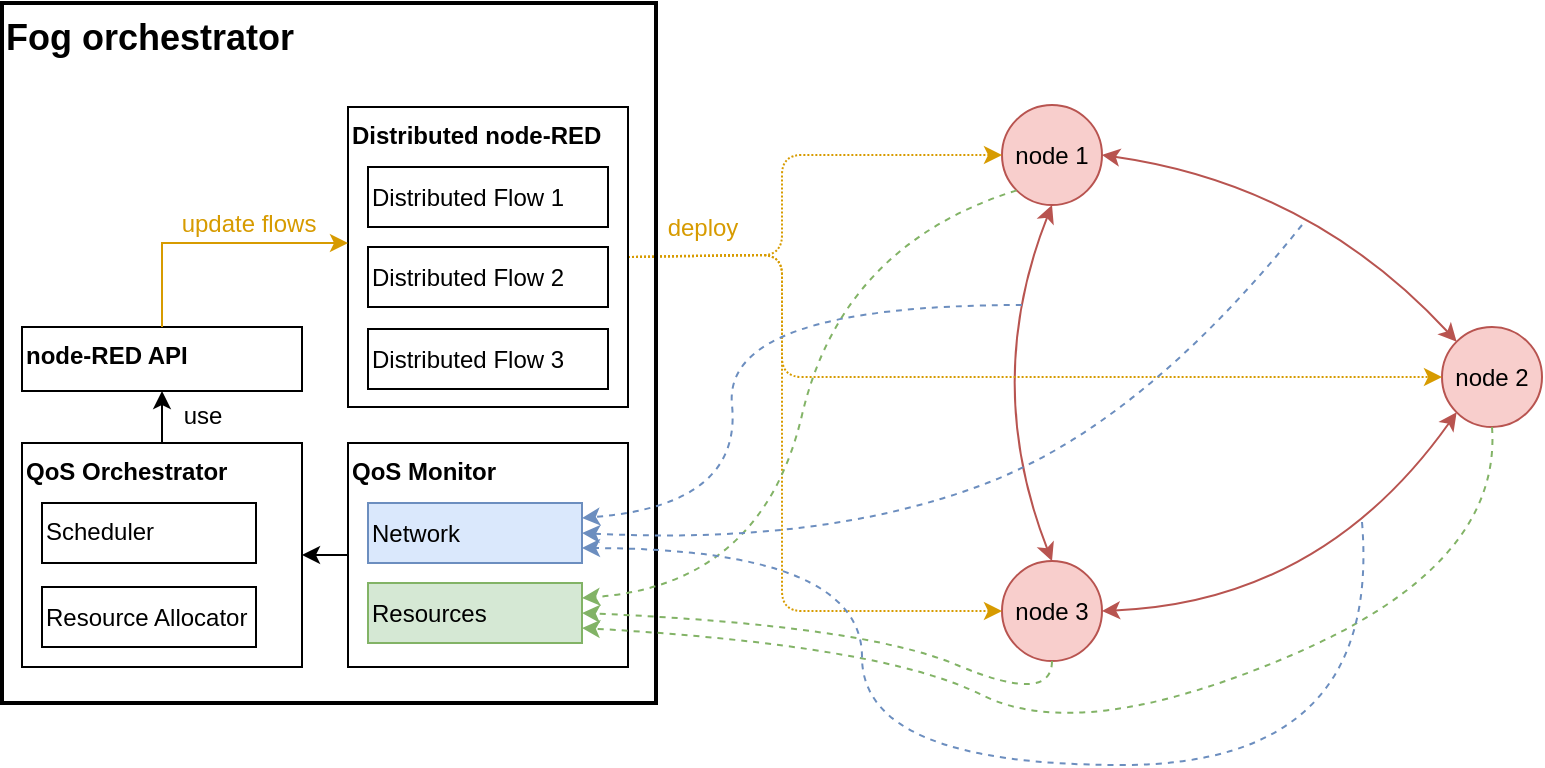 <mxfile version="11.1.4" type="device"><diagram id="6UgImsz74FXzRa06rZt3" name="Fog orchestrator"><mxGraphModel dx="946" dy="682" grid="1" gridSize="10" guides="1" tooltips="1" connect="1" arrows="1" fold="1" page="1" pageScale="1" pageWidth="1169" pageHeight="827" math="0" shadow="0"><root><mxCell id="0"/><mxCell id="1" parent="0"/><mxCell id="VMrcielvxoTU7WFkx7Qv-7" value="node 1" style="ellipse;whiteSpace=wrap;html=1;aspect=fixed;align=center;fillColor=#f8cecc;strokeColor=#b85450;" parent="1" vertex="1"><mxGeometry x="530" y="81.5" width="50" height="50" as="geometry"/></mxCell><mxCell id="VMrcielvxoTU7WFkx7Qv-8" value="node 2" style="ellipse;whiteSpace=wrap;html=1;aspect=fixed;align=center;fillColor=#f8cecc;strokeColor=#b85450;" parent="1" vertex="1"><mxGeometry x="750" y="192.5" width="50" height="50" as="geometry"/></mxCell><mxCell id="VMrcielvxoTU7WFkx7Qv-9" value="node 3" style="ellipse;whiteSpace=wrap;html=1;aspect=fixed;align=center;fillColor=#f8cecc;strokeColor=#b85450;" parent="1" vertex="1"><mxGeometry x="530" y="309.5" width="50" height="50" as="geometry"/></mxCell><mxCell id="lW8zzkXHXAuDUDG9wMzd-1" value="" style="endArrow=classic;startArrow=classic;html=1;exitX=1;exitY=0.5;exitDx=0;exitDy=0;entryX=0;entryY=0;entryDx=0;entryDy=0;curved=1;fillColor=#f8cecc;strokeColor=#b85450;" parent="1" source="VMrcielvxoTU7WFkx7Qv-7" target="VMrcielvxoTU7WFkx7Qv-8" edge="1"><mxGeometry width="50" height="50" relative="1" as="geometry"><mxPoint x="655" y="141.5" as="sourcePoint"/><mxPoint x="705" y="91.5" as="targetPoint"/><Array as="points"><mxPoint x="685" y="121.5"/></Array></mxGeometry></mxCell><mxCell id="lW8zzkXHXAuDUDG9wMzd-3" value="" style="endArrow=classic;startArrow=classic;html=1;exitX=0.5;exitY=1;exitDx=0;exitDy=0;entryX=0.5;entryY=0;entryDx=0;entryDy=0;curved=1;fillColor=#f8cecc;strokeColor=#b85450;" parent="1" source="VMrcielvxoTU7WFkx7Qv-7" target="VMrcielvxoTU7WFkx7Qv-9" edge="1"><mxGeometry width="50" height="50" relative="1" as="geometry"><mxPoint x="625" y="136.5" as="sourcePoint"/><mxPoint x="702" y="194.5" as="targetPoint"/><Array as="points"><mxPoint x="520" y="220"/></Array></mxGeometry></mxCell><mxCell id="lW8zzkXHXAuDUDG9wMzd-4" value="" style="endArrow=classic;startArrow=classic;html=1;exitX=1;exitY=0.5;exitDx=0;exitDy=0;entryX=0;entryY=1;entryDx=0;entryDy=0;curved=1;fillColor=#f8cecc;strokeColor=#b85450;" parent="1" source="VMrcielvxoTU7WFkx7Qv-9" target="VMrcielvxoTU7WFkx7Qv-8" edge="1"><mxGeometry width="50" height="50" relative="1" as="geometry"><mxPoint x="629" y="248.5" as="sourcePoint"/><mxPoint x="731" y="293.5" as="targetPoint"/><Array as="points"><mxPoint x="690" y="330"/></Array></mxGeometry></mxCell><mxCell id="lW8zzkXHXAuDUDG9wMzd-23" value="" style="endArrow=classic;html=1;exitX=1;exitY=0.5;exitDx=0;exitDy=0;entryX=0;entryY=0.5;entryDx=0;entryDy=0;fillColor=#ffe6cc;strokeColor=#d79b00;dashed=1;dashPattern=1 1;" parent="1" source="VMrcielvxoTU7WFkx7Qv-10" target="VMrcielvxoTU7WFkx7Qv-7" edge="1"><mxGeometry width="50" height="50" relative="1" as="geometry"><mxPoint x="340" y="161.5" as="sourcePoint"/><mxPoint x="390" y="111.5" as="targetPoint"/><Array as="points"><mxPoint x="420" y="156.5"/><mxPoint x="420" y="106.5"/></Array></mxGeometry></mxCell><mxCell id="lW8zzkXHXAuDUDG9wMzd-26" value="&lt;font color=&quot;#d79b00&quot;&gt;deploy&lt;/font&gt;" style="text;html=1;resizable=0;points=[];align=center;verticalAlign=middle;labelBackgroundColor=#ffffff;" parent="lW8zzkXHXAuDUDG9wMzd-23" vertex="1" connectable="0"><mxGeometry x="-0.054" y="1" relative="1" as="geometry"><mxPoint x="-39" y="21" as="offset"/></mxGeometry></mxCell><mxCell id="lW8zzkXHXAuDUDG9wMzd-24" value="" style="endArrow=classic;html=1;entryX=0;entryY=0.5;entryDx=0;entryDy=0;fillColor=#ffe6cc;strokeColor=#d79b00;exitX=1;exitY=0.5;exitDx=0;exitDy=0;strokeWidth=1;dashed=1;dashPattern=1 1;" parent="1" source="VMrcielvxoTU7WFkx7Qv-10" target="VMrcielvxoTU7WFkx7Qv-8" edge="1"><mxGeometry width="50" height="50" relative="1" as="geometry"><mxPoint x="340" y="151.5" as="sourcePoint"/><mxPoint x="495.167" y="116.667" as="targetPoint"/><Array as="points"><mxPoint x="420" y="156.5"/><mxPoint x="420" y="217.5"/></Array></mxGeometry></mxCell><mxCell id="lW8zzkXHXAuDUDG9wMzd-25" value="" style="endArrow=classic;html=1;entryX=0;entryY=0.5;entryDx=0;entryDy=0;fillColor=#ffe6cc;strokeColor=#d79b00;strokeWidth=1;exitX=1;exitY=0.5;exitDx=0;exitDy=0;dashed=1;dashPattern=1 1;jumpSize=2;" parent="1" source="VMrcielvxoTU7WFkx7Qv-10" target="VMrcielvxoTU7WFkx7Qv-9" edge="1"><mxGeometry width="50" height="50" relative="1" as="geometry"><mxPoint x="350" y="181.5" as="sourcePoint"/><mxPoint x="715.167" y="227.5" as="targetPoint"/><Array as="points"><mxPoint x="390" y="156.5"/><mxPoint x="420" y="156.5"/><mxPoint x="420" y="334.5"/></Array></mxGeometry></mxCell><mxCell id="lW8zzkXHXAuDUDG9wMzd-38" value="Fog orchestrator" style="rounded=0;whiteSpace=wrap;html=1;shadow=0;comic=0;fillColor=none;fontSize=18;fontColor=#000000;align=left;container=1;fontStyle=1;verticalAlign=top;strokeWidth=2;" parent="1" vertex="1"><mxGeometry x="30" y="30.5" width="327" height="350" as="geometry"><mxRectangle x="20" y="450" width="50" height="40" as="alternateBounds"/></mxGeometry></mxCell><mxCell id="VMrcielvxoTU7WFkx7Qv-2" value="&lt;div style=&quot;text-align: left&quot;&gt;&lt;span&gt;QoS Orchestrator&lt;/span&gt;&lt;/div&gt;" style="rounded=0;whiteSpace=wrap;html=1;align=left;labelPosition=center;verticalLabelPosition=middle;verticalAlign=top;horizontal=1;container=1;fontStyle=1" parent="lW8zzkXHXAuDUDG9wMzd-38" vertex="1"><mxGeometry x="10" y="220" width="140" height="112" as="geometry"><mxRectangle x="10" y="460" width="100" height="20" as="alternateBounds"/></mxGeometry></mxCell><mxCell id="VMrcielvxoTU7WFkx7Qv-3" value="Scheduler" style="rounded=0;whiteSpace=wrap;html=1;align=left;verticalAlign=top;horizontal=1;" parent="VMrcielvxoTU7WFkx7Qv-2" vertex="1"><mxGeometry x="10" y="30" width="107" height="30" as="geometry"/></mxCell><mxCell id="VMrcielvxoTU7WFkx7Qv-4" value="Resource Allocator" style="rounded=0;whiteSpace=wrap;html=1;align=left;" parent="VMrcielvxoTU7WFkx7Qv-2" vertex="1"><mxGeometry x="10" y="72" width="107" height="30" as="geometry"/></mxCell><mxCell id="mely5iO501Z-QMfipat4-8" value="&lt;div style=&quot;text-align: left&quot;&gt;&lt;span&gt;QoS Monitor&lt;/span&gt;&lt;/div&gt;" style="rounded=0;whiteSpace=wrap;html=1;align=left;labelPosition=center;verticalLabelPosition=middle;verticalAlign=top;horizontal=1;container=1;fontStyle=1" parent="lW8zzkXHXAuDUDG9wMzd-38" vertex="1"><mxGeometry x="173" y="220" width="140" height="112" as="geometry"><mxRectangle x="193" y="248" width="100" height="20" as="alternateBounds"/></mxGeometry></mxCell><mxCell id="mely5iO501Z-QMfipat4-9" value="Network" style="rounded=0;whiteSpace=wrap;html=1;align=left;fillColor=#dae8fc;strokeColor=#6c8ebf;" parent="mely5iO501Z-QMfipat4-8" vertex="1"><mxGeometry x="10" y="30" width="107" height="30" as="geometry"/></mxCell><mxCell id="mely5iO501Z-QMfipat4-10" value="Resources" style="rounded=0;whiteSpace=wrap;html=1;align=left;fillColor=#d5e8d4;strokeColor=#82b366;" parent="mely5iO501Z-QMfipat4-8" vertex="1"><mxGeometry x="10" y="70" width="107" height="30" as="geometry"/></mxCell><mxCell id="mely5iO501Z-QMfipat4-11" style="edgeStyle=orthogonalEdgeStyle;rounded=0;orthogonalLoop=1;jettySize=auto;html=1;entryX=1;entryY=0.5;entryDx=0;entryDy=0;" parent="lW8zzkXHXAuDUDG9wMzd-38" source="mely5iO501Z-QMfipat4-8" target="VMrcielvxoTU7WFkx7Qv-2" edge="1"><mxGeometry relative="1" as="geometry"/></mxCell><mxCell id="VMrcielvxoTU7WFkx7Qv-5" value="node-RED API" style="rounded=0;whiteSpace=wrap;html=1;align=left;verticalAlign=top;fontStyle=1" parent="lW8zzkXHXAuDUDG9wMzd-38" vertex="1"><mxGeometry x="10" y="162" width="140" height="32" as="geometry"/></mxCell><mxCell id="VMrcielvxoTU7WFkx7Qv-14" style="edgeStyle=orthogonalEdgeStyle;rounded=0;orthogonalLoop=1;jettySize=auto;html=1;entryX=0.5;entryY=1;entryDx=0;entryDy=0;" parent="lW8zzkXHXAuDUDG9wMzd-38" source="VMrcielvxoTU7WFkx7Qv-2" target="VMrcielvxoTU7WFkx7Qv-5" edge="1"><mxGeometry relative="1" as="geometry"/></mxCell><mxCell id="lW8zzkXHXAuDUDG9wMzd-22" value="use" style="text;html=1;resizable=0;points=[];align=center;verticalAlign=middle;labelBackgroundColor=#ffffff;" parent="VMrcielvxoTU7WFkx7Qv-14" vertex="1" connectable="0"><mxGeometry x="0.058" y="-1" relative="1" as="geometry"><mxPoint x="21" y="-2" as="offset"/></mxGeometry></mxCell><mxCell id="VMrcielvxoTU7WFkx7Qv-10" value="Distributed node-RED" style="rounded=0;whiteSpace=wrap;html=1;align=left;verticalAlign=top;container=1;fontStyle=1;" parent="lW8zzkXHXAuDUDG9wMzd-38" vertex="1"><mxGeometry x="173" y="52" width="140" height="150" as="geometry"><mxRectangle x="173" y="52" width="150" height="20" as="alternateBounds"/></mxGeometry></mxCell><mxCell id="lW8zzkXHXAuDUDG9wMzd-35" value="Distributed Flow 1" style="rounded=0;whiteSpace=wrap;html=1;shadow=0;comic=0;fillColor=none;fontSize=12;fontColor=#000000;align=left;" parent="VMrcielvxoTU7WFkx7Qv-10" vertex="1"><mxGeometry x="10" y="30" width="120" height="30" as="geometry"/></mxCell><mxCell id="lW8zzkXHXAuDUDG9wMzd-36" value="Distributed Flow 2" style="rounded=0;whiteSpace=wrap;html=1;shadow=0;comic=0;fillColor=none;fontSize=12;fontColor=#000000;align=left;" parent="VMrcielvxoTU7WFkx7Qv-10" vertex="1"><mxGeometry x="10" y="70" width="120" height="30" as="geometry"/></mxCell><mxCell id="lW8zzkXHXAuDUDG9wMzd-37" value="Distributed Flow 3" style="rounded=0;whiteSpace=wrap;html=1;shadow=0;comic=0;fillColor=none;fontSize=12;fontColor=#000000;align=left;" parent="VMrcielvxoTU7WFkx7Qv-10" vertex="1"><mxGeometry x="10" y="111" width="120" height="30" as="geometry"/></mxCell><mxCell id="mely5iO501Z-QMfipat4-1" style="edgeStyle=orthogonalEdgeStyle;rounded=0;orthogonalLoop=1;jettySize=auto;html=1;fillColor=#ffe6cc;strokeColor=#d79b00;" parent="lW8zzkXHXAuDUDG9wMzd-38" source="VMrcielvxoTU7WFkx7Qv-5" target="VMrcielvxoTU7WFkx7Qv-10" edge="1"><mxGeometry relative="1" as="geometry"><Array as="points"><mxPoint x="80" y="120"/></Array></mxGeometry></mxCell><mxCell id="mely5iO501Z-QMfipat4-2" value="&lt;font color=&quot;#d79b00&quot;&gt;update flows&lt;/font&gt;" style="text;html=1;resizable=0;points=[];align=center;verticalAlign=middle;labelBackgroundColor=#ffffff;fontColor=#FFB570;" parent="mely5iO501Z-QMfipat4-1" vertex="1" connectable="0"><mxGeometry x="0.053" y="3" relative="1" as="geometry"><mxPoint x="14" y="-7" as="offset"/></mxGeometry></mxCell><mxCell id="lW8zzkXHXAuDUDG9wMzd-13" value="" style="endArrow=classic;html=1;dashed=1;exitX=0;exitY=1;exitDx=0;exitDy=0;entryX=1;entryY=0.25;entryDx=0;entryDy=0;curved=1;fillColor=#d5e8d4;strokeColor=#82b366;" parent="1" source="VMrcielvxoTU7WFkx7Qv-7" target="mely5iO501Z-QMfipat4-10" edge="1"><mxGeometry width="50" height="50" relative="1" as="geometry"><mxPoint x="400" y="281.5" as="sourcePoint"/><mxPoint x="450" y="231.5" as="targetPoint"/><Array as="points"><mxPoint x="450" y="151.5"/><mxPoint x="410" y="321.5"/></Array></mxGeometry></mxCell><mxCell id="lW8zzkXHXAuDUDG9wMzd-14" value="" style="endArrow=classic;html=1;dashed=1;exitX=0.5;exitY=1;exitDx=0;exitDy=0;entryX=1;entryY=0.5;entryDx=0;entryDy=0;curved=1;fillColor=#d5e8d4;strokeColor=#82b366;" parent="1" source="VMrcielvxoTU7WFkx7Qv-9" target="mely5iO501Z-QMfipat4-10" edge="1"><mxGeometry width="50" height="50" relative="1" as="geometry"><mxPoint x="537" y="154.5" as="sourcePoint"/><mxPoint x="323" y="444.5" as="targetPoint"/><Array as="points"><mxPoint x="555" y="381.5"/><mxPoint x="460" y="341.5"/></Array></mxGeometry></mxCell><mxCell id="lW8zzkXHXAuDUDG9wMzd-15" value="" style="endArrow=classic;html=1;dashed=1;exitX=0.5;exitY=1;exitDx=0;exitDy=0;entryX=1;entryY=0.75;entryDx=0;entryDy=0;curved=1;fillColor=#d5e8d4;strokeColor=#82b366;" parent="1" source="VMrcielvxoTU7WFkx7Qv-8" target="mely5iO501Z-QMfipat4-10" edge="1"><mxGeometry width="50" height="50" relative="1" as="geometry"><mxPoint x="537" y="285.5" as="sourcePoint"/><mxPoint x="323" y="444.5" as="targetPoint"/><Array as="points"><mxPoint x="780" y="311.5"/><mxPoint x="570" y="401.5"/><mxPoint x="470" y="351.5"/></Array></mxGeometry></mxCell><mxCell id="lW8zzkXHXAuDUDG9wMzd-18" value="" style="endArrow=classic;html=1;dashed=1;entryX=1;entryY=0.25;entryDx=0;entryDy=0;curved=1;fillColor=#dae8fc;strokeColor=#6c8ebf;" parent="1" target="mely5iO501Z-QMfipat4-9" edge="1"><mxGeometry width="50" height="50" relative="1" as="geometry"><mxPoint x="540" y="181.5" as="sourcePoint"/><mxPoint x="323" y="437.5" as="targetPoint"/><Array as="points"><mxPoint x="390" y="181.5"/><mxPoint x="400" y="281.5"/></Array></mxGeometry></mxCell><mxCell id="lW8zzkXHXAuDUDG9wMzd-20" value="" style="endArrow=classic;html=1;dashed=1;entryX=1;entryY=0.5;entryDx=0;entryDy=0;curved=1;fillColor=#dae8fc;strokeColor=#6c8ebf;" parent="1" target="mely5iO501Z-QMfipat4-9" edge="1"><mxGeometry width="50" height="50" relative="1" as="geometry"><mxPoint x="680" y="141.5" as="sourcePoint"/><mxPoint x="740" y="421.5" as="targetPoint"/><Array as="points"><mxPoint x="600" y="241.5"/><mxPoint x="440" y="301.5"/></Array></mxGeometry></mxCell><mxCell id="lW8zzkXHXAuDUDG9wMzd-21" value="" style="endArrow=classic;html=1;dashed=1;entryX=1;entryY=0.75;entryDx=0;entryDy=0;curved=1;fillColor=#dae8fc;strokeColor=#6c8ebf;" parent="1" target="mely5iO501Z-QMfipat4-9" edge="1"><mxGeometry width="50" height="50" relative="1" as="geometry"><mxPoint x="710" y="290" as="sourcePoint"/><mxPoint x="545" y="483.5" as="targetPoint"/><Array as="points"><mxPoint x="720" y="411.5"/><mxPoint x="460" y="411.5"/><mxPoint x="460" y="303.5"/></Array></mxGeometry></mxCell></root></mxGraphModel></diagram></mxfile>